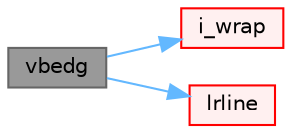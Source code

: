 digraph "vbedg"
{
 // LATEX_PDF_SIZE
  bgcolor="transparent";
  edge [fontname=Helvetica,fontsize=10,labelfontname=Helvetica,labelfontsize=10];
  node [fontname=Helvetica,fontsize=10,shape=box,height=0.2,width=0.4];
  rankdir="LR";
  Node1 [id="Node000001",label="vbedg",height=0.2,width=0.4,color="gray40", fillcolor="grey60", style="filled", fontcolor="black",tooltip=" "];
  Node1 -> Node2 [id="edge1_Node000001_Node000002",color="steelblue1",style="solid",tooltip=" "];
  Node2 [id="Node000002",label="i_wrap",height=0.2,width=0.4,color="red", fillcolor="#FFF0F0", style="filled",URL="$geompack_8C.html#ae07a984e2fafd371df7f7f8c83518e71",tooltip=" "];
  Node1 -> Node6 [id="edge2_Node000001_Node000006",color="steelblue1",style="solid",tooltip=" "];
  Node6 [id="Node000006",label="lrline",height=0.2,width=0.4,color="red", fillcolor="#FFF0F0", style="filled",URL="$geompack_8C.html#a11552411107462b23641a61cc03058e2",tooltip=" "];
}
